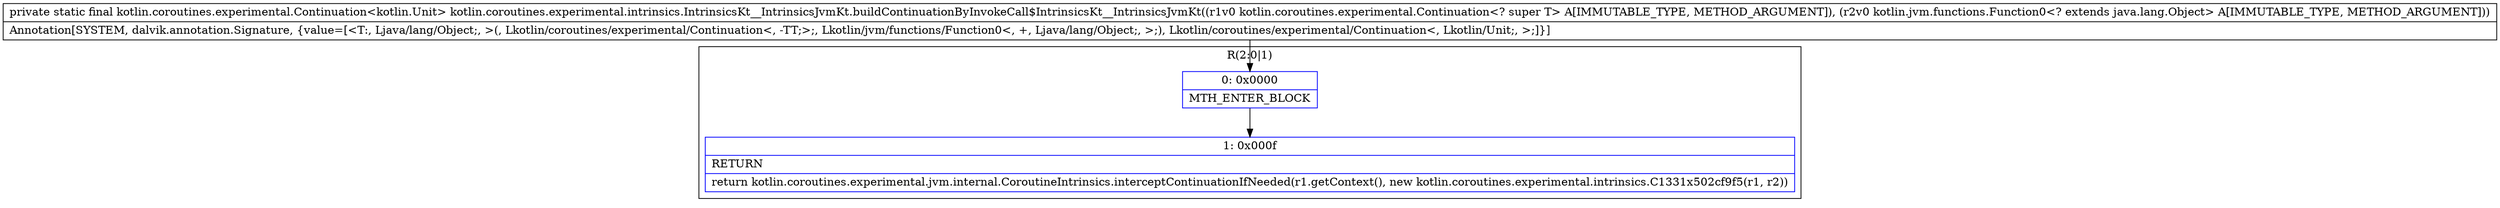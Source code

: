 digraph "CFG forkotlin.coroutines.experimental.intrinsics.IntrinsicsKt__IntrinsicsJvmKt.buildContinuationByInvokeCall$IntrinsicsKt__IntrinsicsJvmKt(Lkotlin\/coroutines\/experimental\/Continuation;Lkotlin\/jvm\/functions\/Function0;)Lkotlin\/coroutines\/experimental\/Continuation;" {
subgraph cluster_Region_214901339 {
label = "R(2:0|1)";
node [shape=record,color=blue];
Node_0 [shape=record,label="{0\:\ 0x0000|MTH_ENTER_BLOCK\l}"];
Node_1 [shape=record,label="{1\:\ 0x000f|RETURN\l|return kotlin.coroutines.experimental.jvm.internal.CoroutineIntrinsics.interceptContinuationIfNeeded(r1.getContext(), new kotlin.coroutines.experimental.intrinsics.C1331x502cf9f5(r1, r2))\l}"];
}
MethodNode[shape=record,label="{private static final kotlin.coroutines.experimental.Continuation\<kotlin.Unit\> kotlin.coroutines.experimental.intrinsics.IntrinsicsKt__IntrinsicsJvmKt.buildContinuationByInvokeCall$IntrinsicsKt__IntrinsicsJvmKt((r1v0 kotlin.coroutines.experimental.Continuation\<? super T\> A[IMMUTABLE_TYPE, METHOD_ARGUMENT]), (r2v0 kotlin.jvm.functions.Function0\<? extends java.lang.Object\> A[IMMUTABLE_TYPE, METHOD_ARGUMENT]))  | Annotation[SYSTEM, dalvik.annotation.Signature, \{value=[\<T:, Ljava\/lang\/Object;, \>(, Lkotlin\/coroutines\/experimental\/Continuation\<, \-TT;\>;, Lkotlin\/jvm\/functions\/Function0\<, +, Ljava\/lang\/Object;, \>;), Lkotlin\/coroutines\/experimental\/Continuation\<, Lkotlin\/Unit;, \>;]\}]\l}"];
MethodNode -> Node_0;
Node_0 -> Node_1;
}


